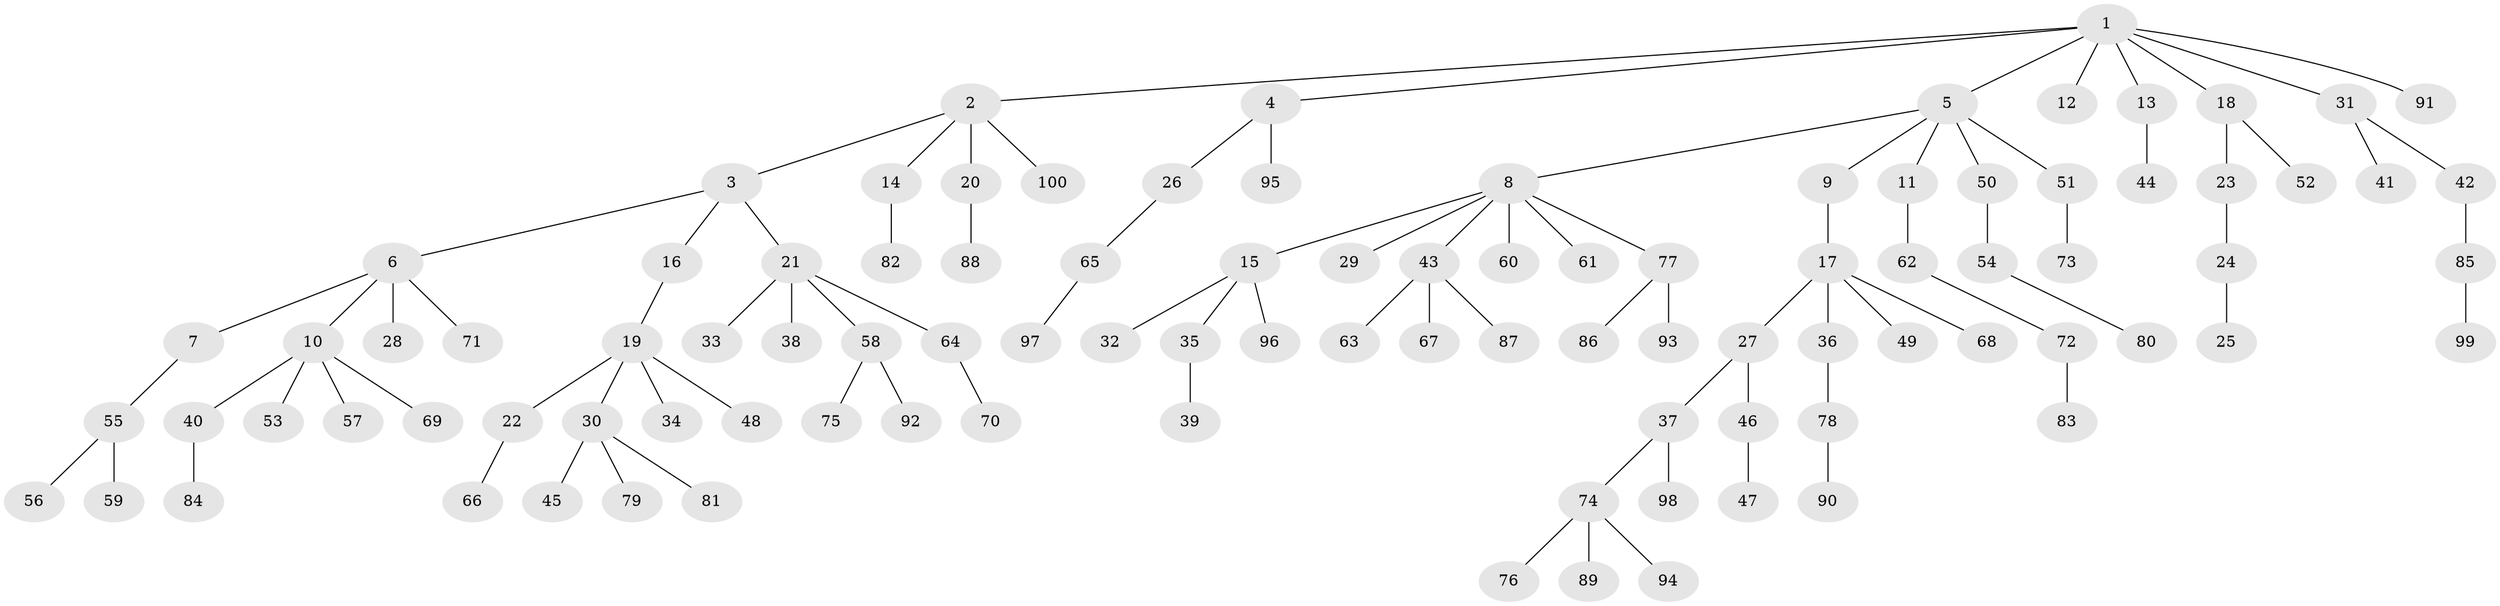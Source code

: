 // Generated by graph-tools (version 1.1) at 2025/53/03/09/25 04:53:43]
// undirected, 100 vertices, 99 edges
graph export_dot {
graph [start="1"]
  node [color=gray90,style=filled];
  1;
  2;
  3;
  4;
  5;
  6;
  7;
  8;
  9;
  10;
  11;
  12;
  13;
  14;
  15;
  16;
  17;
  18;
  19;
  20;
  21;
  22;
  23;
  24;
  25;
  26;
  27;
  28;
  29;
  30;
  31;
  32;
  33;
  34;
  35;
  36;
  37;
  38;
  39;
  40;
  41;
  42;
  43;
  44;
  45;
  46;
  47;
  48;
  49;
  50;
  51;
  52;
  53;
  54;
  55;
  56;
  57;
  58;
  59;
  60;
  61;
  62;
  63;
  64;
  65;
  66;
  67;
  68;
  69;
  70;
  71;
  72;
  73;
  74;
  75;
  76;
  77;
  78;
  79;
  80;
  81;
  82;
  83;
  84;
  85;
  86;
  87;
  88;
  89;
  90;
  91;
  92;
  93;
  94;
  95;
  96;
  97;
  98;
  99;
  100;
  1 -- 2;
  1 -- 4;
  1 -- 5;
  1 -- 12;
  1 -- 13;
  1 -- 18;
  1 -- 31;
  1 -- 91;
  2 -- 3;
  2 -- 14;
  2 -- 20;
  2 -- 100;
  3 -- 6;
  3 -- 16;
  3 -- 21;
  4 -- 26;
  4 -- 95;
  5 -- 8;
  5 -- 9;
  5 -- 11;
  5 -- 50;
  5 -- 51;
  6 -- 7;
  6 -- 10;
  6 -- 28;
  6 -- 71;
  7 -- 55;
  8 -- 15;
  8 -- 29;
  8 -- 43;
  8 -- 60;
  8 -- 61;
  8 -- 77;
  9 -- 17;
  10 -- 40;
  10 -- 53;
  10 -- 57;
  10 -- 69;
  11 -- 62;
  13 -- 44;
  14 -- 82;
  15 -- 32;
  15 -- 35;
  15 -- 96;
  16 -- 19;
  17 -- 27;
  17 -- 36;
  17 -- 49;
  17 -- 68;
  18 -- 23;
  18 -- 52;
  19 -- 22;
  19 -- 30;
  19 -- 34;
  19 -- 48;
  20 -- 88;
  21 -- 33;
  21 -- 38;
  21 -- 58;
  21 -- 64;
  22 -- 66;
  23 -- 24;
  24 -- 25;
  26 -- 65;
  27 -- 37;
  27 -- 46;
  30 -- 45;
  30 -- 79;
  30 -- 81;
  31 -- 41;
  31 -- 42;
  35 -- 39;
  36 -- 78;
  37 -- 74;
  37 -- 98;
  40 -- 84;
  42 -- 85;
  43 -- 63;
  43 -- 67;
  43 -- 87;
  46 -- 47;
  50 -- 54;
  51 -- 73;
  54 -- 80;
  55 -- 56;
  55 -- 59;
  58 -- 75;
  58 -- 92;
  62 -- 72;
  64 -- 70;
  65 -- 97;
  72 -- 83;
  74 -- 76;
  74 -- 89;
  74 -- 94;
  77 -- 86;
  77 -- 93;
  78 -- 90;
  85 -- 99;
}
